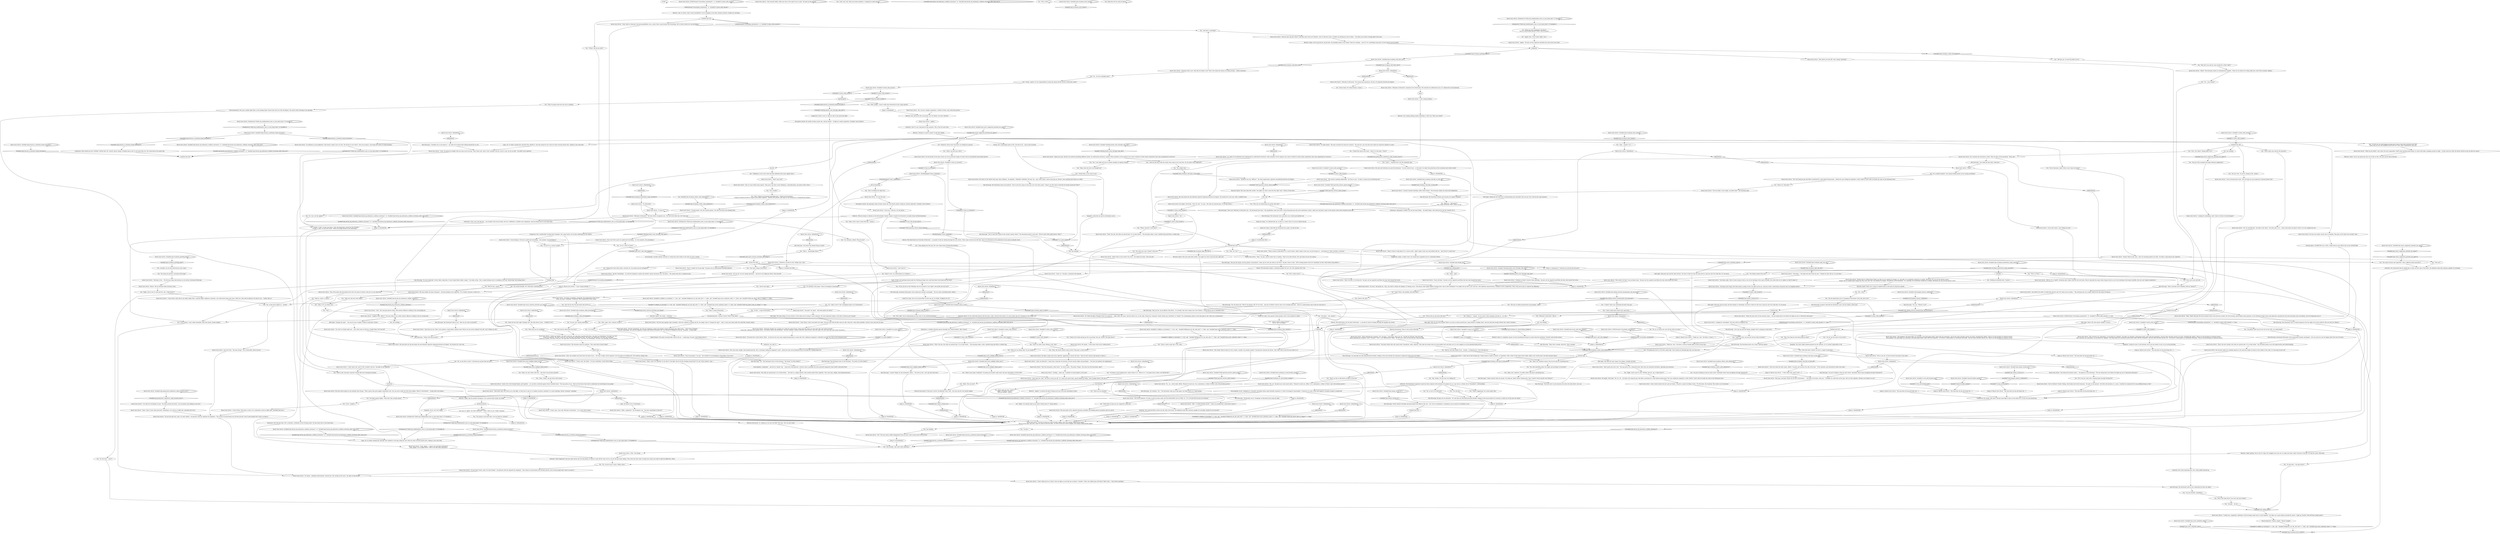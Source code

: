 # JAM / RACIST
# You chat up a truck driver of the racist persuasion.
# ==================================================
digraph G {
	  0 [label="START"];
	  1 [label="input"];
	  2 [label="Racist lorry driver: Variable[\"TASK.question_drivers_about_drugs\"]"];
	  3 [label="Variable[\"TASK.question_drivers_about_drugs\"]", shape=diamond];
	  4 [label="!(Variable[\"TASK.question_drivers_about_drugs\"])", shape=diamond];
	  5 [label="Perception (Smell): He smells of heavy motor oils. And his breath -- of high-tar content cigarettes. Probably *Astra Whites*."];
	  6 [label="Racist lorry driver: Variable[\"jam.racist_suggestion_pretend_you_agree\"]"];
	  7 [label="Variable[\"jam.racist_suggestion_pretend_you_agree\"]", shape=diamond];
	  8 [label="!(Variable[\"jam.racist_suggestion_pretend_you_agree\"])", shape=diamond];
	  9 [label="Racist lorry driver: The man pulls on his cigarette furiously, probably still thinking about mesquitos and ass cancer."];
	  10 [label="Racist lorry driver: \"Apples.\""];
	  11 [label="Jump to: [MAINHUB]"];
	  12 [label="Racist lorry driver: \"As arbitrary as any judgement. That doesn't make it less of a fact. We all have to use *facts*. Once you accept it, you'll gain the clarity of understanding.\""];
	  13 [label="You: \"Let me see the soles of your boots.\""];
	  14 [label="You: \"I'm gonna *fuck* you for the rest of my LIFE, you understand?\""];
	  15 [label="Racist lorry driver: \"What is there to talk about? It's a racist world. I didn't make it that way. And neither did you -- and *you're* a racist too!\""];
	  16 [label="You: \"Who is the lady driver? You won't get into trouble.\""];
	  17 [label="Racist lorry driver: \"Like fuck you are. Why's your partner a multi-ethnic rainbow man? Why'd you not arrest Siileng? Fuck off, I ain't telling you shit.\""];
	  18 [label="Racist lorry driver: The man drops the near-finished cigarette lingering between his fingers. He reaches for a new one, with a confident look."];
	  19 [label="You: \"What are you doing, Kim? Let me handle it.\""];
	  20 [label="Untitled hub (06)"];
	  21 [label="Racist lorry driver: \"He did *something* -- he stole his employer's goods and another, honest lorryman's job. You know...\" His smirk turns into a suspicious grin."];
	  22 [label="Jump to: [MAINHUB]"];
	  23 [label="You: \"Fuck, I oughtta...\""];
	  24 [label="Racist lorry driver: IsKimHere()"];
	  25 [label="IsKimHere()", shape=diamond];
	  26 [label="!(IsKimHere())", shape=diamond];
	  27 [label="You: \"What was that *argument* all about?\"\n\"You're a Revacholian patriot? What's that all about?\""];
	  28 [label="Racist lorry driver: Variable[\"plaza.fascha_q_initiation_found_lorryman\"]"];
	  29 [label="Variable[\"plaza.fascha_q_initiation_found_lorryman\"]", shape=diamond];
	  30 [label="!(Variable[\"plaza.fascha_q_initiation_found_lorryman\"])", shape=diamond];
	  31 [label="Racist lorry driver: Variable[\"tc.turn_off_tutorial_node\"]"];
	  32 [label="Variable[\"tc.turn_off_tutorial_node\"]", shape=diamond];
	  33 [label="!(Variable[\"tc.turn_off_tutorial_node\"])", shape=diamond];
	  34 [label="You: \"Limbo? What's going on here?\"\n\"So we *are* in a limbo!\""];
	  35 [label="Racist lorry driver: Variable[\"jam.truckman_blackcheck_comp_reacthub\"]"];
	  36 [label="Variable[\"jam.truckman_blackcheck_comp_reacthub\"]", shape=diamond];
	  37 [label="!(Variable[\"jam.truckman_blackcheck_comp_reacthub\"])", shape=diamond];
	  38 [label="Racist lorry driver: \"Welcome to Re...\" The fat man stops mid-sentence as he notices Lieutenant Kitsuragi."];
	  39 [label="Racist lorry driver: \"Ye... no... never mind, officer. Pleased to meet you. I'm a camionneur, a father of three, and a Revacholian patriot.\""];
	  40 [label="electrochemitup"];
	  41 [label="Shivers: The wind howls over the Bay of Revachol -- a cascade of cold air, flowing through the tangled city streets."];
	  42 [label="Racist lorry driver: \"Custom-made. Cost me a pretty penny!\" He rubs the back of his balding head."];
	  43 [label="Racist lorry driver: Variable[\"jam.truckman_whitec_auth_ladydriver\"]"];
	  44 [label="Variable[\"jam.truckman_whitec_auth_ladydriver\"]", shape=diamond];
	  45 [label="!(Variable[\"jam.truckman_whitec_auth_ladydriver\"])", shape=diamond];
	  46 [label="Racist lorry driver: IsKimHere()"];
	  47 [label="IsKimHere()", shape=diamond];
	  48 [label="!(IsKimHere())", shape=diamond];
	  49 [label="Untitled hub"];
	  50 [label="Racist lorry driver: \"God damn right. They've been trying to fuck us out of our heritage in the name of profits. But when they try to replace us they'll regret it.\""];
	  51 [label="Logic: He doesn't live in Martinaise."];
	  52 [label="Kim Kitsuragi: Lieutenant Kitsuragi's stern expression remains unchanged -- but you sense he can't be happy about this turn of events."];
	  53 [label="Racist lorry driver: \"Fucking... homo cop.\" A globule of sweat gathers at his brow."];
	  54 [label="Racist lorry driver: IsKimHere()"];
	  55 [label="IsKimHere()", shape=diamond];
	  56 [label="!(IsKimHere())", shape=diamond];
	  57 [label="Inland Empire: The name resounds like a bell in the air -- a dark gong. You get a bad feeling about it."];
	  58 [label="Authority: He's been expecting this. He's really puffed himself up."];
	  59 [label="You: \"Yekokataa is not in the south and they definitely don't grow apples there.\""];
	  60 [label="You: \"Apples then. From Graad. Right. Sure.\""];
	  61 [label="Racist lorry driver: \"It's about... biological determinism. Natural law. The sorting of the races.\" He spits on the ground."];
	  62 [label="Racist lorry driver: \"People who've studied these things say that we are superior by design. So, naturally, we Occidentals should be in charge. Obviously you can see the merits in that.\"\n\"People who've studied these things say that *you* and *me* are superior by design.\" He glances at the lieutenant. \"So, naturally, we Occidentals should be in charge. Obviously you can see the merits in that.\""];
	  63 [label="You: \"Uh, welcome, indeed. Who are you?\""];
	  64 [label="You: \"You mean my partner, Lieutenant Kitsuragi?\""];
	  65 [label="Jump to: [Racist lorry driver: \"The man bites his lip and drops the...\"]"];
	  66 [label="Racist lorry driver: On the bottom of the man's boots you see an intricate tangle of treads with no immediately discernible pattern."];
	  67 [label="Racist lorry driver: \"It's Revachol!\""];
	  68 [label="Racist lorry driver: \"The stench is getting unbearable.\" He turns to you. \"Is there a reason you're bothering me?\""];
	  69 [label="Racist lorry driver: \"Hello, compatriot!\" He recognizes you. \"You have something to discuss?\""];
	  70 [label="Jump to: [MAINHUB]"];
	  71 [label="Kim Kitsuragi: Lieutenant Kitsuragi's stern expression remains unchanged -- but you sense something there. Below..."];
	  72 [label="Racist lorry driver: \"What, aren't we *allowed* to say that it's the kipts who do all the stealing around here? It's not *rotor science*, man...\""];
	  73 [label="Kim Kitsuragi: The lieutenant turns and gives you a barely perceptible nod."];
	  74 [label="Kim Kitsuragi: \"Every school of thought and government has failed in this city -- but I love it nonetheless. It belongs to me as much as it belongs to you.\""];
	  75 [label="Kim Kitsuragi: \"Let's just go and ask Tommy, alright? We're wasting our time here.\""];
	  76 [label="Racist lorry driver: Variable[\"jam.racist_authority_soles\"]"];
	  77 [label="Variable[\"jam.racist_authority_soles\"]", shape=diamond];
	  78 [label="!(Variable[\"jam.racist_authority_soles\"])", shape=diamond];
	  79 [label="You: \"You smell of booze and cigarettes, what's different about narcotics?\""];
	  80 [label="Jump to: [Racist lorry driver: \"\"I don't know shit, and if I did I...\"]"];
	  81 [label="Racist lorry driver: IsKimHere()"];
	  82 [label="IsKimHere()", shape=diamond];
	  83 [label="!(IsKimHere())", shape=diamond];
	  84 [label="You: \"What kind of cargo are you supposed to pick up?\""];
	  85 [label="You: \"Wait, how long has this been going on then?\""];
	  86 [label="You: \"I've been to your fucking lorry. I know where it is!\" (Point to it.) \"I'm gonna burn it down, you HEAR ME?!\""];
	  87 [label="Kim Kitsuragi: \"A small 'Tempo' by the monument, green...\" He turns to you. \"Let's get into that lorry.\""];
	  88 [label="Half Light: The main thing is to not overdo it. Even when you're trying to scare someone, the most important thing is: how does it look on your resume?"];
	  89 [label="You: \"Uh... your racism?\""];
	  90 [label="You: \"Damn it... I meant.. do you want to find someplace private to... no, shit--\""];
	  91 [label="You: \"So who does -- *you?*\""];
	  92 [label="Racist lorry driver: His eyes dart between you and the lieutenant. \"I'm not scared of you -- or the mob. I'm under the protection of the Lorrymen and Carters Guild.\""];
	  93 [label="Racist lorry driver: \"I'm not the only one. Look, I've read *books*,\" he gestures with his cigarette for emphasis. \"The science of racial theory has all been proved, even if some people don't want to accept it.\""];
	  94 [label="Perception (Smell): His physique reeks of heavy motor oils. His breath smells of high-tar content cigarettes. Probably *Astra Whites*."];
	  95 [label="You: \"You hiding smokes from me?\""];
	  96 [label="You: \"Well, I think we all learned something here.\" (Smile at the lorryman.)\n\"I think we should all learn to respect each others opinions.\" (Betray your partner and smile at the lorryman in a conspiratorial manner.)"];
	  97 [label="Racist lorry driver: Variable[\"tc.down_with_racism\"]"];
	  98 [label="Variable[\"tc.down_with_racism\"]", shape=diamond];
	  99 [label="!(Variable[\"tc.down_with_racism\"])", shape=diamond];
	  100 [label="Logic: No, it's Ruby running this ring like Titus alluded to. But play along for now. Find out what everyone knows first. Siileng is your next lead."];
	  101 [label="You: \"I'm trying to turn back time. Can you help me, bröther?\""];
	  102 [label="Racist lorry driver: \"Yeah, apples... I take it you had other questions?\"\n\"Yeah, apples. I'm an apple-carter. I take it you had other questions?\""];
	  103 [label="Racist lorry driver: Variable[\"jam.truckman_bc_electrochem_smokes\"]"];
	  104 [label="Variable[\"jam.truckman_bc_electrochem_smokes\"]", shape=diamond];
	  105 [label="!(Variable[\"jam.truckman_bc_electrochem_smokes\"])", shape=diamond];
	  106 [label="Racist lorry driver: \"Welcome to Revachol!\" The lorry driver recognizes you. \"Got rid of the other one, eh? Good call.\""];
	  107 [label="You: \"But...why?\""];
	  108 [label="lorryhub"];
	  109 [label="Racist lorry driver: \"You two make a cute couple, you know that?\" The lorryman spits."];
	  110 [label="Racist lorry driver: \"Just follow the smell. It smells like apricots and *oil* when you're nearby...\" The lorryman lets out a raspy croak at his own sense of humour."];
	  111 [label="Racist lorry driver: \"Yeah,\" he says, unsure where this is leading. \"They're his little bitches. He's got them all over the unions.\""];
	  112 [label="Racist lorry driver: \"You're not peones,\" he says. \"You wouldn't be investigating a drug-thing, if you were.\""];
	  113 [label="You: \"Yeah... maybe it *is*...\""];
	  114 [label="Reaction Speed: There was a bunch of spilled boxes in the back of a big lorry nearby..."];
	  115 [label="Racist lorry driver: Variable[\"jam.racist_said_stop_ripping\"]"];
	  116 [label="Variable[\"jam.racist_said_stop_ripping\"]", shape=diamond];
	  117 [label="!(Variable[\"jam.racist_said_stop_ripping\"])", shape=diamond];
	  118 [label="Racist lorry driver: \"Hell no. It's a *guild*. Invitation only. Unions work for the rich fucks. They're basically the same. Been trying to fuck us out of our heritage in the name of profits. But you can't replace experience.\""];
	  119 [label="You: \"Hello. Who are you?\""];
	  120 [label="Racist lorry driver: IsKimHere()"];
	  121 [label="IsKimHere()", shape=diamond];
	  122 [label="!(IsKimHere())", shape=diamond];
	  123 [label="You: \"Actually -- we do.\""];
	  124 [label="Racist lorry driver: \"I'm *not* in trouble right now -- and I don't have to tell you a single thing. Now fuck off.\""];
	  125 [label="Reaction Speed: Not sheep -- ostriches."];
	  126 [label="Encyclopedia: Actually, neither ostriches or sheep bury their heads in the sand. It's just a saying."];
	  127 [label="Racist lorry driver: IsTHCPresent(\"revacholian_nationhood\")"];
	  128 [label="IsTHCPresent(\"revacholian_nationhood\")", shape=diamond];
	  129 [label="!(IsTHCPresent(\"revacholian_nationhood\"))", shape=diamond];
	  130 [label="Racist lorry driver: \"Evidence of what? I haven't done anything.\" He puts out his cigarette and flicks the tiny stub toward the street."];
	  131 [label="You: \"Right. You're sure it's this *Siileng* and not, say, a *lady driver*?\""];
	  132 [label="Racist lorry driver: IsTaskActive(\"TASK.ask_traditionalists_how_to_turn_back_time\")--[[ Variable[ ]]"];
	  133 [label="IsTaskActive(\"TASK.ask_traditionalists_how_to_turn_back_time\")--[[ Variable[ ]]", shape=diamond];
	  134 [label="!(IsTaskActive(\"TASK.ask_traditionalists_how_to_turn_back_time\")--[[ Variable[ ]])", shape=diamond];
	  135 [label="Composure: He is comfortable reciting these thoughts. He's spent quite a lot of time meditating on the subject."];
	  136 [label="You: \"Hold on, what's a carter?\""];
	  137 [label="lastrow"];
	  138 [label="You: \"I know you've been giving me the run-around. Fess up, where's the lady driver?\""];
	  139 [label="You: \"Hm, thanks. Not the ones I'm looking for.\""];
	  140 [label="Racist lorry driver: \"When the next wave of the Invasion comes -- the last thing they'll see before the lights go out is *illustrious Revachol*.\""];
	  141 [label="You: \"Whatever, these aren't the boots I'm looking for anyway.\""];
	  142 [label="You: \"I found this mug in the trash.\" (Show it to the man.) \"Yours?\""];
	  143 [label="Racist lorry driver: IsKimHere()"];
	  144 [label="IsKimHere()", shape=diamond];
	  145 [label="!(IsKimHere())", shape=diamond];
	  146 [label="Kim Kitsuragi: \"You really got him there, detective.\""];
	  147 [label="You: \"Who's La Puta--\""];
	  148 [label="You: \"Wait, are *we*--\""];
	  149 [label="You: \"Yes you *are*. Or you're coming to the  station.\""];
	  150 [label="You: \"Then why are you smirking?\""];
	  151 [label="Racist lorry driver: \"Fuck you, I told you. I'm not gonna...\""];
	  152 [label="Racist lorry driver: Variable[\"tc.oddfoot_at_lynching\"] == true  and   Variable[\"XP.figured_out_the_odd_sole\"] == false  and  Variable[\"jam.racist_authority_soles\"] == false  and  Variable[\"TASK.ask_about_ruby_in_village\"] == false"];
	  153 [label="Variable[\"tc.oddfoot_at_lynching\"] == true  and   Variable[\"XP.figured_out_the_odd_sole\"] == false  and  Variable[\"jam.racist_authority_soles\"] == false  and  Variable[\"TASK.ask_about_ruby_in_village\"] == false", shape=diamond];
	  154 [label="!(Variable[\"tc.oddfoot_at_lynching\"] == true  and   Variable[\"XP.figured_out_the_odd_sole\"] == false  and  Variable[\"jam.racist_authority_soles\"] == false  and  Variable[\"TASK.ask_about_ruby_in_village\"] == false)", shape=diamond];
	  155 [label="Racist lorry driver: Variable[\"jam.tommy_reveal_wc\"]"];
	  156 [label="Variable[\"jam.tommy_reveal_wc\"]", shape=diamond];
	  157 [label="!(Variable[\"jam.tommy_reveal_wc\"])", shape=diamond];
	  158 [label="Racist lorry driver: Variable[\"jam.tommy_reveal_wc\"]"];
	  159 [label="Variable[\"jam.tommy_reveal_wc\"]", shape=diamond];
	  160 [label="!(Variable[\"jam.tommy_reveal_wc\"])", shape=diamond];
	  161 [label="Racist lorry driver: \"That's the one. His tribe are natural liars. It's in their blood...\" The lorryman takes a slow, satisfied drag and blows a smoke ring."];
	  162 [label="Racist lorry driver: \"Past the monument, down there,\" he waves south. \"The green 'Tempo'. Now leave me the fuck alone, okay?\""];
	  163 [label="Racist lorry driver: \"I'm here to pick up a load of fuckin' apples, man. Just regular, Kojko-picked apples.\"\n\"We're on the same side here, yeah? No need to bust my balls. I'm here to pick up a load of apples. Just regular, Kojko-picked apples.\"
"];
	  164 [label="MAINHUB"];
	  165 [label="Untitled hub"];
	  166 [label="Racist lorry driver: Variable[\"jam.racist_halflight_failed_twice\"]"];
	  167 [label="Variable[\"jam.racist_halflight_failed_twice\"]", shape=diamond];
	  168 [label="!(Variable[\"jam.racist_halflight_failed_twice\"])", shape=diamond];
	  169 [label="Kim Kitsuragi: The lieutenant looks at you sceptically but does not object."];
	  170 [label="Jump to: [Untitled hub (06)]"];
	  171 [label="You: \"I get it -- someone has to be the unpopular guy.\""];
	  172 [label="Racist lorry driver: Variable[\"jam.truckman_greeting_done\"]"];
	  173 [label="Variable[\"jam.truckman_greeting_done\"]", shape=diamond];
	  174 [label="!(Variable[\"jam.truckman_greeting_done\"])", shape=diamond];
	  175 [label="You: \"That's... disarmingly direct.\""];
	  176 [label="Racist lorry driver: \"You know: Graadniks. Graadvolk. The degenerates from Graad.\"\n\"Yeah, you know: Graadniks. Graadvolk. Those degenerates from Graad.\""];
	  177 [label="Racist lorry driver: The lorry driver glares at you intently, then shrugs. \"Then I guess they grow apples somewhere else. You can never really tell with those Kojkos. They're *everywhere* -- except their own homes.\""];
	  178 [label="You: \"I did see one lorry with the trailer doors open on my way here. Do you know what happened?\""];
	  179 [label="You: \"Yeah? What's the problem with that then?\""];
	  180 [label="Racist lorry driver: IsTaskActive(\"TASK.ask_traditionalists_how_to_turn_back_time\")--[[ Variable[ ]]"];
	  181 [label="IsTaskActive(\"TASK.ask_traditionalists_how_to_turn_back_time\")--[[ Variable[ ]]", shape=diamond];
	  182 [label="!(IsTaskActive(\"TASK.ask_traditionalists_how_to_turn_back_time\")--[[ Variable[ ]])", shape=diamond];
	  183 [label="Racist lorry driver: Variable[\"jam.fascha_dq_endurance_confirms_lorryman\"]  or  Variable[\"jam.fascha_dq_endurance_confirms_lorryman_after_fuck_you\"]"];
	  184 [label="Variable[\"jam.fascha_dq_endurance_confirms_lorryman\"]  or  Variable[\"jam.fascha_dq_endurance_confirms_lorryman_after_fuck_you\"]", shape=diamond];
	  185 [label="!(Variable[\"jam.fascha_dq_endurance_confirms_lorryman\"]  or  Variable[\"jam.fascha_dq_endurance_confirms_lorryman_after_fuck_you\"])", shape=diamond];
	  186 [label="norhetoricforyou"];
	  187 [label="Racist lorry driver: Variable[\"jam.truckman_logic_the_lies\"]"];
	  188 [label="Variable[\"jam.truckman_logic_the_lies\"]", shape=diamond];
	  189 [label="!(Variable[\"jam.truckman_logic_the_lies\"])", shape=diamond];
	  190 [label="You: \"So you *are* saying something.\""];
	  191 [label="Jump to: [MAINHUB]"];
	  192 [label="Racist lorry driver: \"God damn...\" He wipes the tears from his eyes. \"Thanks for that. But no, it's not mine.\""];
	  193 [label="logicfixinghub"];
	  194 [label="Racist lorry driver: He eyes you warily, unsure how to respond. This goes on for about two seconds, then..."];
	  195 [label="You: \"You said something about the rights and privileges of lorrymen?\""];
	  196 [label="Jump to: [Racist lorry driver: \"The man bites his lip and drops the...\"]"];
	  197 [label="Racist lorry driver: Variable[\"jam.siileng_met\"]"];
	  198 [label="Variable[\"jam.siileng_met\"]", shape=diamond];
	  199 [label="!(Variable[\"jam.siileng_met\"])", shape=diamond];
	  200 [label="Racist lorry driver: IsKimHere()"];
	  201 [label="IsKimHere()", shape=diamond];
	  202 [label="!(IsKimHere())", shape=diamond];
	  203 [label="You: \"No, no, of course not. Just tell me what you know.\""];
	  204 [label="Kim Kitsuragi: The lieutenant gives you a brief, sideways glance."];
	  205 [label="Racist lorry driver: \"The strike? They've been at it for a while. A month, two months maybe?\" He gestures towards the lorries. \"But *this* here is just the last week or so.\""];
	  206 [label="You: \"You just look at people and make arbitrary judgements.\""];
	  207 [label="Rhetoric: Perhaps it's good to agree? To get him talking."];
	  208 [label="You: \"Where *exactly* is her lorry?\""];
	  209 [label="Racist lorry driver: \"He did *something*. He stole his employer's goods and another, honest lorryman's job. Talk to him -- I don't know anything.\"\n\"He did *something*. He stole his employer's goods and another lorryman's job. You should be thankful for the tip.\" He grins -- a wide smile. "];
	  210 [label="Half Light: *Change the topic* -- the way he says it makes it almost sound like a threat."];
	  211 [label="You: \"Shit.\""];
	  212 [label="Racist lorry driver: \"Hey, if the name and description fit by the very grace of nature, who am I to say otherwise?\""];
	  213 [label="Racist lorry driver: \"Suit yourself, officer. Hide your face in the sand if you so wish.\" He spits on the ground."];
	  214 [label="Jump to: [MAINHUB]"];
	  215 [label="Racist lorry driver: \"Oh?\" The man seems mildly disappointed that you don't want to hear more of his lecture."];
	  216 [label="Racist lorry driver: \"It's true.\" He pushes on. \"Also, you need to realize the dangers of *mixing races*. Who knows what might happen if people don't stay in their birthplace? You might end up with a new sub-race, with unknown characteristics, leading to extra competition. That's why you've got to *control* the offspring.\""];
	  217 [label="You: \"Cool, cool, cool. (Rub your hands together.) I changed my mind anyway.\""];
	  218 [label="Racist lorry driver: \"I bet.\" His cool gaze pierces deep, with noxious effluence wafting in the surrounding air."];
	  219 [label="Physical Instrument: It's calling you out onto the field! This man, *he's on your team*."];
	  220 [label="Racist lorry driver: \"Hey man, you know. There are all sorts of Invasions... \" He looks at his boots, then you. \"I thought we could rely on the cops. We're in this together, whether you realize it or not.\""];
	  221 [label="Racist lorry driver: \"I don't know shit, and if I did I wouldn't tell you.\" He puffs on his cigarette."];
	  222 [label="Racist lorry driver: \"Yeah, I drive a lorry. Back and forth. Sometimes I sit stuck in a traffic jam, guarding that lorry.\""];
	  223 [label="Jump to: [MAINHUB]"];
	  224 [label="Suggestion: There's your in. Take his side in this particular fight."];
	  225 [label="Racist lorry driver: Variable[\"jam.siileng_noticed_humanitarian_aid_macarons\"]"];
	  226 [label="Variable[\"jam.siileng_noticed_humanitarian_aid_macarons\"]", shape=diamond];
	  227 [label="!(Variable[\"jam.siileng_noticed_humanitarian_aid_macarons\"])", shape=diamond];
	  228 [label="Racist lorry driver: \"Seriously, though, he's usually just a little bit south of here. Down near the canal, you can't miss him. Just watch yourself...\"\n\"Looks like I offended your partner there.\" He doesn't look at the lieutenant. \"Too bad. Siileng's usually a little bit south of here, near the canal. You can't miss him. Just watch yourselves...\""];
	  229 [label="Authority: Now it's not a big deal for him anymore. This is how he saves face."];
	  230 [label="Rhetoric: \"Apples\" is exactly the kind of thing you'd say if you had something to hide..."];
	  231 [label="You: \"Okay, sure, whatever. I'd really rather talk about something else.\""];
	  232 [label="Racist lorry driver: \"Yeah, they're a big deal. My great-grandfather was a carter. Had a royal license and everything. We've tried to hold on to our privileges.\""];
	  233 [label="You: \"Why don't you and me step outside for a little *talk*?\""];
	  234 [label="Racist lorry driver: \"Oh yeah?\" he snarls. \"And what goods are those?\""];
	  235 [label="Racist lorry driver: \"You're all bark and no bite. The real dogs are up in Jamrock. Everyone knows that.\""];
	  236 [label="Racist lorry driver: \"No I'm not. I'm not coming anywhere -- and you're not taking me there. Now fuck off.\""];
	  237 [label="Racist lorry driver: \"Sorry, all done.\" He puts out his cigarette and flicks the tiny stub toward the street."];
	  238 [label="Racist lorry driver: \"This concerns you, policeman, so you better be *vigilant*. The kipts are showing a good game lately, same with the mesquitos. And the other intruder species out there, breeding like rabbits. They're on the precipice of cultural victory.\"\n\"This concerns you, policeman, so you better be *vigilant*. The damn kipts are showing up good lately, same with the mesquitos. And the other intruder species too.\" He throws a sharp glance at Lieutenant Kitsuragi. \"They're on the precipice of cultural victory.\""];
	  239 [label="Racist lorry driver: \"I salute you, compatriot. Defenders of the Evening Lands have to stick together.\" He takes out a pack rolled up inside his sleeve. \"Light up, brother. Ward off those jungle spirits.\""];
	  240 [label="Racist lorry driver: Variable[\"whirling.hardie_went_through_ruby_info\"]"];
	  241 [label="Variable[\"whirling.hardie_went_through_ruby_info\"]", shape=diamond];
	  242 [label="!(Variable[\"whirling.hardie_went_through_ruby_info\"])", shape=diamond];
	  243 [label="Racist lorry driver: Variable[\"plaza.fascha_q_initiation_found_lorryman\"]"];
	  244 [label="Variable[\"plaza.fascha_q_initiation_found_lorryman\"]", shape=diamond];
	  245 [label="!(Variable[\"plaza.fascha_q_initiation_found_lorryman\"])", shape=diamond];
	  246 [label="Racist lorry driver: Variable[\"jam.fascha_dq_endurance_confirms_lorryman\"]  or  Variable[\"jam.fascha_dq_endurance_confirms_lorryman_after_fuck_you\"]"];
	  247 [label="Variable[\"jam.fascha_dq_endurance_confirms_lorryman\"]  or  Variable[\"jam.fascha_dq_endurance_confirms_lorryman_after_fuck_you\"]", shape=diamond];
	  248 [label="!(Variable[\"jam.fascha_dq_endurance_confirms_lorryman\"]  or  Variable[\"jam.fascha_dq_endurance_confirms_lorryman_after_fuck_you\"])", shape=diamond];
	  249 [label="Endurance: Sure, sure, but that guy -- you wouldn't tell it by his looks, but he is *definitely* a bröther and a kingsman. Ask if he knows how to turn back time!"];
	  250 [label="You: \"That's no way to talk about an officer of the law.\""];
	  251 [label="Racist lorry driver: \"For when the Invasion comes...\" He glances at the lieutenant. \"The last thing they'll see before the lights go out is *illustrious Revachol*.\""];
	  252 [label="You: \"So you're telling me that you don't know *anything* about drug smuggling through Terminal B?\""];
	  253 [label="Half Light: Men like this only respect two things: strength and fear."];
	  254 [label="You: \"Hold on, but they make Al Gul -- alcohol -- in IIlmaraa too. I was told they do.\""];
	  255 [label="Racist lorry driver: \"They know they can't beat us in a fair fight, so they have to get us to weaken ourselves somehow. It's racial sabotage. Racial *economic* sabotage.\""];
	  256 [label="You: Say nothing."];
	  257 [label="You: \"Just tell me which one's her lorry!\""];
	  258 [label="Racist lorry driver: \"What?\""];
	  259 [label="Racist lorry driver: \"How about you fuck off? I ain't saying *anything*.\""];
	  260 [label="You: \"Oh, so you drive a lorry?\" (Pretend you missed that last part.)"];
	  261 [label="You: \"Listen, I agree. It's our responsibility to keep this poison off the streets of Revachol, right?\""];
	  262 [label="Racist lorry driver: \"Not at all! We're part of a guild and everything... it's very ancient, very prestigious.\""];
	  263 [label="You: \"Who's that?\""];
	  264 [label="Racist lorry driver: \"He's the Samaran guy who likes to pretend he's some kinda businessman... Really he's just selling his employer's stuff. Stuff he *stole* after he broke the seals on his Humanox lorry.\""];
	  265 [label="Racist lorry driver: IsKimHere()"];
	  266 [label="IsKimHere()", shape=diamond];
	  267 [label="!(IsKimHere())", shape=diamond];
	  268 [label="Kim Kitsuragi: \"Okay, that's enough, detective. That's enough.\""];
	  269 [label="Racist lorry driver: You can just make out a familiar pattern in the intricate tangle of treads on the rubber of his soles. It is the map of your city!"];
	  270 [label="Authority: You *get* it."];
	  271 [label="Esprit de Corps: Looks like the lieutenant has a plan. Let him do this."];
	  272 [label="Composure: Be careful. This man's still got some fight in him, by the looks of it. It won't be easy break him."];
	  273 [label="Racist lorry driver: The man bites his lip and drops the near-finished cigarette lingering between his fingers. He reaches for a new one."];
	  274 [label="Racist lorry driver: \"I don't know, I don't even know her name. She just rolls with the fleet and acts like a big shot. Some dyke probably. I haven't even seen her for days.\""];
	  275 [label="Racist lorry driver: IsTHCPresent(\"revacholian_nationhood\")  or  Variable[\"tc.down_with_racism\"]"];
	  276 [label="IsTHCPresent(\"revacholian_nationhood\")  or  Variable[\"tc.down_with_racism\"]", shape=diamond];
	  277 [label="!(IsTHCPresent(\"revacholian_nationhood\")  or  Variable[\"tc.down_with_racism\"])", shape=diamond];
	  278 [label="You: \"Look, I'm sorry, can you just tell me what you know?\""];
	  279 [label="Racist lorry driver: Variable[\"jam.truckman_cabin_investigated\"]"];
	  280 [label="Variable[\"jam.truckman_cabin_investigated\"]", shape=diamond];
	  281 [label="!(Variable[\"jam.truckman_cabin_investigated\"])", shape=diamond];
	  282 [label="You: \"What's a camionneur?\" (Pretend you missed that last part.)"];
	  283 [label="You: \"To be honest, I can't really remember what that means. Please explain.\""];
	  284 [label="You: \"Right. I've already made up my mind. Wanna hear it?\" (Jump ahead.)"];
	  285 [label="Endurance: Remember, bröther, you say the hard things -- the gööd things. Most folk haven't got the stomach for it."];
	  286 [label="Endurance: Why would you tell a *bröther* off like that? He *clearly* knows things! Probably knows how to turn back time too. Try to get back on his good side."];
	  287 [label="Racist lorry driver: Variable[\"jam.fascha_dq_endurance_confirms_lorryman\"]  or  Variable[\"jam.fascha_dq_endurance_confirms_lorryman_after_fuck_you\"]"];
	  288 [label="Variable[\"jam.fascha_dq_endurance_confirms_lorryman\"]  or  Variable[\"jam.fascha_dq_endurance_confirms_lorryman_after_fuck_you\"]", shape=diamond];
	  289 [label="!(Variable[\"jam.fascha_dq_endurance_confirms_lorryman\"]  or  Variable[\"jam.fascha_dq_endurance_confirms_lorryman_after_fuck_you\"])", shape=diamond];
	  290 [label="You: \"What's a... *Revachol*?\"\n\"Hey, I know Revachol! That's where we are.\""];
	  291 [label="Empathy: You sense slight embarrassment for the outburst. Or is it pride? Impossible to tell."];
	  292 [label="Racist lorry driver: \"Been admiring the stompers, eh?\" He grins. \"Sure thing, check 'em out.\" He lifts his left foot, then the right.\n\"Been admiring the stompers, runt?\" He grins. \"Sure, I can *demonstrate* them.\" He lifts up to show you his left foot, then the right.
"];
	  293 [label="You: \"Show me her lorry right *fucking* now. The lady driver's lorry -- WHERE IS IT?!\""];
	  294 [label="Kim Kitsuragi: The lieutenant tries to remain impassive but the slight arch of his eyebrow tells you that he's liking it."];
	  295 [label="Racist lorry driver: He takes a long suck on his cigarette, appearing to savour the taste. \"Since he left I haven't had anyone to talk to...\""];
	  296 [label="Racist lorry driver: \"Of course he's a lorry driver! What -- he tell you he's just some simple businessman or some shit? He's selling his employer's stuff after he broke the seals on his Humanox lorry.\""];
	  297 [label="Racist lorry driver: \"His tribe are natural liars. It's in their blood...\" He nods in a sagely manner, then another puff of that cigarette: \"He's your man, alright. One-hundred percent.\""];
	  298 [label="Racist lorry driver: Variable[\"tc.la_puta_madre\"]"];
	  299 [label="Variable[\"tc.la_puta_madre\"]", shape=diamond];
	  300 [label="!(Variable[\"tc.la_puta_madre\"])", shape=diamond];
	  301 [label="Racist lorry driver: \"Nah. You wouldn't just leave him out there if you...\" He tries to light a fresh cigarette, but his hands are shaking now. The sentence simply ends."];
	  302 [label="You: \"I don't really know where that came from...\""];
	  303 [label="Racist lorry driver: Variable[\"tc.down_with_racism\"]"];
	  304 [label="Variable[\"tc.down_with_racism\"]", shape=diamond];
	  305 [label="!(Variable[\"tc.down_with_racism\"])", shape=diamond];
	  306 [label="Jump to: [MAINHUB]"];
	  307 [label="Empathy: Looks like you got his adrenaline up too."];
	  308 [label="Kim Kitsuragi: \"It's not a hard job. It won't take a long time. It won't make Padre Madre *angry*.\" He looks at him. \"But a stupid fucking racist is standing in the way, *protecting* this fucking thief...\""];
	  309 [label="Racist lorry driver: \"I don't think you're as *down* with our fight as you'd like me to believe, *brother*. Why's the saffron-man still there? Talk to him -- I don't know anything.\""];
	  310 [label="Racist lorry driver: \"Not the most popular topic nowadays, with the Coalition in charge and all. You might want to *change the topic* -- that is, bury your head under the sand like common sheep.\""];
	  311 [label="Racist lorry driver: Variable[\"jam.racist_reaction_ostriches_not_sheep\"]"];
	  312 [label="Variable[\"jam.racist_reaction_ostriches_not_sheep\"]", shape=diamond];
	  313 [label="!(Variable[\"jam.racist_reaction_ostriches_not_sheep\"])", shape=diamond];
	  314 [label="Racist lorry driver: \"Just the truth.\" The man shrugs. \"I'm a truth-teller, above all else.\""];
	  315 [label="Racist lorry driver: \"Yup, it's one of their main exports. They grow 'em down south Yekokataa. A beautiful place, got great scenic vistas.\""];
	  316 [label="You: \"It's literally in the name: *Zone of Ecological Catastrophe*.\""];
	  317 [label="You: \"If you all were at the Whirling, how do you know it was *kipts* who broke into the lorry?\""];
	  318 [label="You: \"Bad for him, I guess.\""];
	  319 [label="You: \"Okay, what else have you thought up?\""];
	  320 [label="Racist lorry driver: \"Open your eyes. Haven't you noticed something different lately? An unfortunate downturn, maybe? When members of the superior race cease to believe in their innate superiority, they stop competing for resources.\""];
	  321 [label="You: \"Right. You're sure it's him and not, say, a *lady driver*?\""];
	  322 [label="Esprit de Corps: Your partner needs backup. Now's your moment to shine!"];
	  323 [label="Racist lorry driver: Silence. The air between them becomes tense."];
	  324 [label="Kim Kitsuragi: \"Do continue, *sir*.\" The lieutenant steps up to him again, his frame tense as a coiled spring."];
	  325 [label="Jump to: [jumphubs]"];
	  326 [label="Jump to: [Racist lorry driver: \"The man bites his lip and drops the...\"]"];
	  327 [label="Jump to: [MAINHUB]"];
	  328 [label="You: \"Is that... a map of Revachol?\""];
	  329 [label="Racist lorry driver: \"Not in, not out. I'll never betray the purity of my tribe.\""];
	  330 [label="Racist lorry driver: \"Whatever you say, *officers*.\" He waits impassively, cigarette smouldering between his fingers."];
	  331 [label="Racist lorry driver: Variable[\"tc.down_with_racism\"]"];
	  332 [label="Variable[\"tc.down_with_racism\"]", shape=diamond];
	  333 [label="!(Variable[\"tc.down_with_racism\"])", shape=diamond];
	  334 [label="You: \"Wait, the street vendor south of here? That guy's a lorry driver?\""];
	  335 [label="Racist lorry driver: \"Guess so.\" He grins, contented with himself."];
	  336 [label="You: Say nothing."];
	  337 [label="Jump to: [MAINHUB]"];
	  338 [label="You: \"That's a map of Revachol.\""];
	  339 [label="Authority: You could ask him to show you the soles of his boots. He definitely looks like someone capable of a lynching. Maybe he was present?"];
	  340 [label="Jump to: [MAINHUB]"];
	  341 [label="Kim Kitsuragi: \"I know exactly what you meant. You think my *kind* doesn't belong here. That I should *watch myself* and *behave*.\""];
	  342 [label="Racist lorry driver: \"Go right ahead.\" The man scratches his heavyset stomach. \"You may be a cop, but that won't help you avoid the calamity to come.\""];
	  343 [label="You: \"We're done for now.\" [Leave.]\n\"Right. I'm going.\" [Leave,]\n\"See you around.\" [Leave.]"];
	  344 [label="You: \"Yeah, I'm *not* down with this -- why don't you go fuck yourself?\""];
	  345 [label="Half Light: Why are you even trying? There is no way to work yourself into a rage without it looking *bad*. And you look bad enough without this *nasty* business."];
	  346 [label="Racist lorry driver: The lorryman raises an eyebrow. \"This some kind of homo thing?\""];
	  347 [label="Untitled hub (04)"];
	  348 [label="Racist lorry driver: IsKimHere()"];
	  349 [label="IsKimHere()", shape=diamond];
	  350 [label="!(IsKimHere())", shape=diamond];
	  351 [label="Racist lorry driver: For a moment the lorryman is silent. Then he spits on the pavement. \"Yeah, him.\""];
	  352 [label="Racist lorry driver: Variable[\"tc.down_with_racism\"]"];
	  353 [label="Variable[\"tc.down_with_racism\"]", shape=diamond];
	  354 [label="!(Variable[\"tc.down_with_racism\"])", shape=diamond];
	  355 [label="Electrochemistry: He's got a smoke right there, in his fucking hand! Snatch that shit out of his fat fingers! You need it after listening to his garbage."];
	  356 [label="Racist lorry driver: \"Can't have it.\""];
	  357 [label="You: \"Can I get a drag of that then?\""];
	  358 [label="You: \"On second thought, let's talk about something else.\""];
	  359 [label="Rhetoric: Race is a simplistic means of social classification based on easily observed attributes, hunches and pseudo-science."];
	  360 [label="Jump to: [MAINHUB]"];
	  361 [label="Racist lorry driver: \"C'mon, man, the holler... It's just a greeting. A lorry driver thing.\""];
	  362 [label="Racist lorry driver: \"I ain't saying nothing.\""];
	  363 [label="Racist lorry driver: Variable[\"jam.jammystery_ladydriver_cabin_located_racist\"]"];
	  364 [label="Variable[\"jam.jammystery_ladydriver_cabin_located_racist\"]", shape=diamond];
	  365 [label="!(Variable[\"jam.jammystery_ladydriver_cabin_located_racist\"])", shape=diamond];
	  366 [label="Racist lorry driver: He stares at the Yellow Man mug, then suddenly... he explodes: \"HAHAHA! HAHAHA! Oh man! Oh... man, that's great. Look at that guy go. Haven't seen anything that funny in a while.\""];
	  367 [label="Racist lorry driver: \"Look, ace detective, I come from a long line of lorrymen. We got ancient rights and privileges...\" He loses his patience for explaining it."];
	  368 [label="Logic: If they were getting drunk inside the Whirling-in-Rags how could they know who broke into the lorry?"];
	  369 [label="Jump to: [MAINHUB]"];
	  370 [label="Jump to: [MAINHUB]"];
	  371 [label="Racist lorry driver: Variable[\"yard.hanged_armour_confirmed\"]"];
	  372 [label="Variable[\"yard.hanged_armour_confirmed\"]", shape=diamond];
	  373 [label="!(Variable[\"yard.hanged_armour_confirmed\"])", shape=diamond];
	  374 [label="Half Light: Stop now. Just ask the other drivers. You have to find out who the lady driver is and you can't do it like this. It's too much."];
	  375 [label="Racist lorry driver: Variable[\"tc.oddfoot_at_lynching\"] == true  and   Variable[\"XP.figured_out_the_odd_sole\"] == false  and  Variable[\"jam.racist_authority_soles\"] == false"];
	  376 [label="Variable[\"tc.oddfoot_at_lynching\"] == true  and   Variable[\"XP.figured_out_the_odd_sole\"] == false  and  Variable[\"jam.racist_authority_soles\"] == false", shape=diamond];
	  377 [label="!(Variable[\"tc.oddfoot_at_lynching\"] == true  and   Variable[\"XP.figured_out_the_odd_sole\"] == false  and  Variable[\"jam.racist_authority_soles\"] == false)", shape=diamond];
	  378 [label="Racist lorry driver: Variable[\"character.habit_smokes\"]"];
	  379 [label="Variable[\"character.habit_smokes\"]", shape=diamond];
	  380 [label="!(Variable[\"character.habit_smokes\"])", shape=diamond];
	  381 [label="Racist lorry driver: \"Look, I'm gonna be straight with you since you're my kin. I don't know shit. And if I did I wouldn't tell you. You're a cop, I'm not an idiot.\" He puffs on his cigarette."];
	  382 [label="You: \"Guess we need to pay Siileng a visit, then.\""];
	  383 [label="Racist lorry driver: \"That's the one, brother. His tribe are natural liars. It's in their blood.\" The lorryman looks at you with appreciation and understanding."];
	  384 [label="Empathy: Oh no, not *too* happy."];
	  385 [label="You: \"Fair enough. I got some other questions.\""];
	  386 [label="racistblather"];
	  387 [label="sanskim"];
	  388 [label="You: \"Fuckin' A, Kim. I've got your back.\" (Give the lieutenant a punch on the shoulder.)\n\"Fuckin' A, Kim. I've got your back!\" (Point your finger pistols at the lieutenant.)
"];
	  389 [label="Racist lorry driver: \"Did you miss the part where I said they aren't here yet? Besides, even if I did have some I wouldn't go putting my nose in them...\" He looks at you with a strange glint in his eyes."];
	  390 [label="Racist lorry driver: \"Sure fucking is! We have a guild and everything... very ancient, very prestigious.\""];
	  391 [label="You: \"Yes, I can really tell you're a prime example of superior design.\""];
	  392 [label="You: \"Okay... and?\""];
	  393 [label="Racist lorry driver: Variable[\"whirling.hardie_went_through_ruby_info\"]"];
	  394 [label="Variable[\"whirling.hardie_went_through_ruby_info\"]", shape=diamond];
	  395 [label="!(Variable[\"whirling.hardie_went_through_ruby_info\"])", shape=diamond];
	  396 [label="Racist lorry driver: Variable[\"jam.fascha_dq_endurance_confirms_lorryman\"]  or  Variable[\"jam.fascha_dq_endurance_confirms_lorryman_after_fuck_you\"]"];
	  397 [label="Variable[\"jam.fascha_dq_endurance_confirms_lorryman\"]  or  Variable[\"jam.fascha_dq_endurance_confirms_lorryman_after_fuck_you\"]", shape=diamond];
	  398 [label="!(Variable[\"jam.fascha_dq_endurance_confirms_lorryman\"]  or  Variable[\"jam.fascha_dq_endurance_confirms_lorryman_after_fuck_you\"])", shape=diamond];
	  399 [label="You: \"Uh-huh...\""];
	  400 [label="You: \"What's up with your soles?\""];
	  401 [label="Jump to: [Racist lorry driver: \"The man bites his lip and drops the...\"]"];
	  402 [label="Racist lorry driver: Variable[\"jam.truckman_lorry_looted\"]"];
	  403 [label="Variable[\"jam.truckman_lorry_looted\"]", shape=diamond];
	  404 [label="!(Variable[\"jam.truckman_lorry_looted\"])", shape=diamond];
	  405 [label="Jump to: [MAINHUB]"];
	  406 [label="Racist lorry driver: IsKimHere()"];
	  407 [label="IsKimHere()", shape=diamond];
	  408 [label="!(IsKimHere())", shape=diamond];
	  409 [label="Kim Kitsuragi: \"Yes, yes. *Where* is he?\""];
	  410 [label="Kim Kitsuragi: \"You've seen that corpse in the ceramic armour there?\" The lieutenant points to the yard. \"Did his shitty little guild protect *him*?\""];
	  411 [label="Reaction Speed: This man looks like trouble. You might not want to get into this right now."];
	  412 [label="Rhetoric: Damn. You're not gonna get more out of him on this. He's put up the Wall of Racism."];
	  413 [label="Racist lorry driver: Variable[\"jam.truckman_lorry_looted\"]"];
	  414 [label="Variable[\"jam.truckman_lorry_looted\"]", shape=diamond];
	  415 [label="!(Variable[\"jam.truckman_lorry_looted\"])", shape=diamond];
	  416 [label="Racist lorry driver: \"C'mon, man, I just said 'Welcome to Revachol'... It's a lorry driver thing.\""];
	  417 [label="You: \"Sounds like a cover story to me.\""];
	  418 [label="Racist lorry driver: \"So, lately we Occidentals have experienced an unfortunate downturn: when members of the superior race cease to believe in their innate superiority, they stop competing for resources.\""];
	  419 [label="Kim Kitsuragi: \"*When* did she go away?\""];
	  420 [label="Jump to: [IsKimHere()]"];
	  421 [label="Racist lorry driver: \"A lorry driver. Who drives a lorry. Or is sometimes stuck in traffic jams, guarding that lorry.\""];
	  422 [label="Racist lorry driver: \"Oughtta what, officer?\" The man looks at you coolly, noxious effluence wafting in the air around him."];
	  423 [label="Racist lorry driver: \"Sorry I couldn't be of any help.\" He gives you an ambivalently mocking half-nod."];
	  424 [label="You: \"Oh, so you're just a racist. Makes sense.\""];
	  425 [label="Racist lorry driver: IsTaskActive(\"TASK.ask_traditionalists_how_to_turn_back_time\")--[[ Variable[ ]]"];
	  426 [label="IsTaskActive(\"TASK.ask_traditionalists_how_to_turn_back_time\")--[[ Variable[ ]]", shape=diamond];
	  427 [label="!(IsTaskActive(\"TASK.ask_traditionalists_how_to_turn_back_time\")--[[ Variable[ ]])", shape=diamond];
	  428 [label="You: \"He's right. You're undermining our best shot at real self-determination.\""];
	  429 [label="Authority: What happened? Did your balls shrivel up? You had plenty of chances to get off this road, but no, you let this guy keep talking. Then when the time came to make your choice you tried to split the difference. Weak."];
	  430 [label="Rhetoric: He's given you the run-around. Let's be honest, you were *bested*."];
	  431 [label="jumphubs"];
	  432 [label="Jump to: [MAINHUB]"];
	  433 [label="You: \"If it's not you, then who's running drugs through Terminal B?\""];
	  434 [label="Kim Kitsuragi: It doesn't look like the lieutenant cares. He just makes a little note."];
	  435 [label="Racist lorry driver: \"No. It's not like that.\" He looks at his shoes. \"You don't get it, it's... when I kick them you know? Fuck it. It's too complex for you.\""];
	  436 [label="Racist lorry driver: \"If you don't know, I ain't telling you shit.\""];
	  437 [label="You: \"Never mind. Just answer the question.\""];
	  438 [label="You: \"Oh, alright then.\""];
	  439 [label="Racist lorry driver: \"Yeah, I knew that guy. He was an honest driver who loved his country. We were having a good debate about genetics at the Whirling-in-Rags when some kipt-boys smashed his lock and took damn near everything. Lost his fucking job over it.\""];
	  440 [label="You: \"Guess I need to pay him a visit, then.\""];
	  441 [label="Authority: You could push him by asking him to show you the soles of his boots. He definitely looks like someone capable of a lynching."];
	  442 [label="Racist lorry driver: \"You know where that shit comes from? Saramiriza, Safre, Iilmaraa. They take the money from our local junkies here and then use it to out-compete us in the manufacturing sector.\""];
	  443 [label="You: (Look at the sole.)"];
	  444 [label="Racist lorry driver: \"The problem? The damn kipts are showing a real good game lately! Same with the mesquitos. And all the other intruder species out there, breeding like rabbits. They're on the precipice of cultural victory.\"\n\"The problem? The damn kipts are showing a real good game lately, same with the mesquitos.\" He throws a sharp glance at Lieutenant Kitsuragi. \"And the other intruder species too. They're on the precipice of cultural victory.\""];
	  445 [label="You: \"What's your name, fuckhead?! I'm gonna go on police radio sayin' this guy told Madre to FUCK OFF.\""];
	  446 [label="Half Light: Failing the last time was so demoralizing and *puzzling* that you just can't work up the rage anymore."];
	  447 [label="You: \"Got a smoke?\""];
	  448 [label="Encyclopedia: In fact, Yekokataa is a desolate wasteland whose name literally translates to *Zone of Ecological Catastrophe*. It features no scenic vistas and supports virtually no plant or animal life."];
	  449 [label="You: Say nothing."];
	  450 [label="Racist lorry driver: \"Aces! Good to know the law's got our backs.\" He gives a quick two-finger salute. \"For Revachol, the Suzerain! The world is our Suzerainty.\""];
	  451 [label="Logic: No, it's Ruby running this ring like Titus alluded to. But play along for now. Find out what everyone knows first. Siileng is your next lead."];
	  452 [label="Untitled hub (02)"];
	  453 [label="Authority: The lieutenant's impassive mask has been replaced with intensity. He speaks not as a cop, but as a citizen. He is *Vacholiere*. A Revacholian."];
	  454 [label="Jump to: [Racist lorry driver: \"The man bites his lip and drops the...\"]"];
	  455 [label="You: \"What is this *Invasion* anyway? Sounds like more immigrant-bashing.\""];
	  456 [label="You: \"So why are you still hanging around here? Most of the other lorrymen have left.\"\n\"Then what are you still hanging around here for? Most other camionneurs have left.\""];
	  457 [label="You: Make him tell you what he knows."];
	  458 [label="You: Variable[\"jam.truckman_whitec_auth_ladydriver\"]"];
	  459 [label="Variable[\"jam.truckman_whitec_auth_ladydriver\"]", shape=diamond];
	  460 [label="!(Variable[\"jam.truckman_whitec_auth_ladydriver\"])", shape=diamond];
	  461 [label="Racist lorry driver: \"I haven't learned anything I didn't know before.\" The lorryman shakes his head with indignation."];
	  462 [label="Racist lorry driver: \"Looking for something, runt? Come to tell me to fuck off again?\""];
	  463 [label="Racist lorry driver: IsKimHere()"];
	  464 [label="IsKimHere()", shape=diamond];
	  465 [label="!(IsKimHere())", shape=diamond];
	  466 [label="You: Cross your arms and nod."];
	  467 [label="Racist lorry driver: IsKimHere()"];
	  468 [label="IsKimHere()", shape=diamond];
	  469 [label="!(IsKimHere())", shape=diamond];
	  470 [label="Kim Kitsuragi: \"We'll just have to ask someone else about the lady driver. Let's go.\""];
	  471 [label="Kim Kitsuragi: \"But you see, I'm an officer of the RCM -- it's actually *my* job to make sure *you* behave. I would advise you to remember that.\""];
	  472 [label="Drama: He's surprisingly good at this. Not bad at all... Look at him lurching."];
	  473 [label="You: \"What are you hauling?\""];
	  474 [label="You: \"Yeah. I think I can get down with racism.\""];
	  475 [label="Racist lorry driver: \"Don't push your luck, runt.\" The man gives you a disgusted look, then turns his attention elsewhere, ignoring your presence."];
	  476 [label="Physical Instrument: Time to turn up the VOLUME."];
	  477 [label="Racist lorry driver: \"What is there to talk about? It's a racist world. I didn't make it that way. I'm just living in it -- surviving in it. That's all this is. Survival.\""];
	  478 [label="You: \"You want me to get *violent* with you?\""];
	  479 [label="You: \"I'm your brother, remember?\""];
	  480 [label="Jump to: [Racist lorry driver: \"\"I ain't saying nothing.\"\"]"];
	  481 [label="Racist lorry driver: \"Whatever, go back to your college class, bino.\""];
	  482 [label="You: \"You're smoking one right now.\""];
	  483 [label="You: \"Then I'm gonna need the one you're smoking.\""];
	  484 [label="You: \"Oh, so they grow apples in... Graad?\""];
	  485 [label="You: \"Okay, so it's an ethnic slur.\""];
	  486 [label="Racist lorry driver: \"'Cause that's what they're all called. Kojko Pitjic, Lzloslaw Kojko. Kojkowicz Someone. Low self-esteem those guys have. Mind you, they look Occidental, but they're not... *really* like us.\""];
	  487 [label="Racist lorry driver: He laughs. Nervously. \"Sure I'm sure,\" he says. \"His tribe are natural liars. It's in their blood...\""];
	  488 [label="You: \"Never mind, let's keep moving.\" [Leave.]"];
	  489 [label="Empathy: Usually he says it with derision, but to you he seems to say it as an actual greeting."];
	  490 [label="Conceptualization: Cultural victory? What is this then?"];
	  491 [label="Racist lorry driver: \"It sure is!\""];
	  492 [label="You: \"Where did you get boots like that?\""];
	  493 [label="You: \"You do understand you're *stomping on Revachol* every day, don't you?\""];
	  494 [label="Racist lorry driver: Variable[\"jam.truckman_told_him_to_fuck_off\"]"];
	  495 [label="Variable[\"jam.truckman_told_him_to_fuck_off\"]", shape=diamond];
	  496 [label="!(Variable[\"jam.truckman_told_him_to_fuck_off\"])", shape=diamond];
	  497 [label="You: \"So, I take it you're *not* smuggling drugs out of Martinaise?\""];
	  498 [label="Kim Kitsuragi: \"No.\" The lieutenant turns to the lorryman. \"He means *La Puta Madre*.\""];
	  499 [label="Kim Kitsuragi: \"No. Of course not. *We're* not peones. But *if* we were... and one of Madre's drivers were to be stealing from him -- then it's a good peone's job to find out who that is.\""];
	  500 [label="Racist lorry driver: Variable[\"tc.map_of_revachol\"]"];
	  501 [label="Variable[\"tc.map_of_revachol\"]", shape=diamond];
	  502 [label="!(Variable[\"tc.map_of_revachol\"])", shape=diamond];
	  503 [label="Kim Kitsuragi: The lieutenant raises one eyebrow. \"You've seen the corpse in the yard, yes? You took a peek. I *know* you did. Does it look like his friends protected *him*?\""];
	  504 [label="You: \"Is it yours?\""];
	  505 [label="Racist lorry driver: \"It's what the kipts of Boogie Street are going for -- right under our noses. And the others too, on the radio. Heard any *chansons* lately? Heard any *mottettos* or *lieder*? No. Dominating culture is how they plan to win. They say so themselves.\""];
	  506 [label="Rhetoric: Nope nothing. You're sure it's okay. You wriggled your way out of a tight one there. Didn't tell him to fuck off, *or* join his cause. Well done."];
	  507 [label="Jump to: [MAINHUB]"];
	  508 [label="Rhetoric: What he means is: fixation on the Revacholian *nation* makes it harder for Revachol to actually attain self-determination."];
	  509 [label="Half Light: There! His voice grows smaller, as yours..."];
	  510 [label="You: \"*When* did she go away?\""];
	  511 [label="You: \"The jig's up. I've got the goods on you.\""];
	  512 [label="Reaction Speed: Or you could look around, find this guy's cabin. Check all the lorries. It's scary when cops are snooping in your things, no?"];
	  513 [label="You: \"Just tell me who the god damn lady driver is!\""];
	  514 [label="You: \"Okay, but why the word 'Kojko'?\""];
	  515 [label="Jump to: [MAINHUB]"];
	  516 [label="Racist lorry driver: Variable[\"jam.fascha_dq_endurance_sudden_vibration\"]"];
	  517 [label="Variable[\"jam.fascha_dq_endurance_sudden_vibration\"]", shape=diamond];
	  518 [label="!(Variable[\"jam.fascha_dq_endurance_sudden_vibration\"])", shape=diamond];
	  519 [label="Endurance: But this guy does. He's a bulwark, a Defender of the Evening Lands. He may know how to turn back time..."];
	  520 [label="Racist lorry driver: \"Someone with a cart, what did you think it was? That's how deep into history our thing reaches -- before machines.\""];
	  521 [label="Racist lorry driver: IsKimHere()"];
	  522 [label="IsKimHere()", shape=diamond];
	  523 [label="!(IsKimHere())", shape=diamond];
	  524 [label="You: Say nothing."];
	  525 [label="Rhetoric: 'Kojko' may be another derogative. For a person from Graad, you think."];
	  526 [label="You: \"Actually, I'm not that interested in your cargo.\""];
	  527 [label="Racist lorry driver: Variable[\"jam.truckman_told_him_to_fuck_off\"]"];
	  528 [label="Variable[\"jam.truckman_told_him_to_fuck_off\"]", shape=diamond];
	  529 [label="!(Variable[\"jam.truckman_told_him_to_fuck_off\"])", shape=diamond];
	  530 [label="Jump to: [Racist lorry driver: \"The man bites his lip and drops the...\"]"];
	  531 [label="Racist lorry driver: Variable[\"TASK.question_drivers_about_drugs\"]"];
	  532 [label="Variable[\"TASK.question_drivers_about_drugs\"]", shape=diamond];
	  533 [label="!(Variable[\"TASK.question_drivers_about_drugs\"])", shape=diamond];
	  534 [label="Tutorial Agent: CIGARETTES are a TOOL. Equip them in your HELD slot in your INVENTORY."];
	  535 [label="Racist lorry driver: Variable[\"jam.racist_suggestion_pretend_you_agree\"]"];
	  536 [label="Variable[\"jam.racist_suggestion_pretend_you_agree\"]", shape=diamond];
	  537 [label="!(Variable[\"jam.racist_suggestion_pretend_you_agree\"])", shape=diamond];
	  538 [label="Suggestion: Damn. It didn't work. You should have signalled you're a nationalist before."];
	  539 [label="Jump to: [IsKimHere()]"];
	  540 [label="Physical Instrument: If this guy's all the *Occidentals* have, well... let's just say he's not exactly ripped."];
	  541 [label="Racist lorry driver: \"Oh, I'm just a simple camionneur, a father of three, and a Revachol patriot.\""];
	  542 [label="Racist lorry driver: Variable[\"jam.racist_halflight_failed_once\"]"];
	  543 [label="Variable[\"jam.racist_halflight_failed_once\"]", shape=diamond];
	  544 [label="!(Variable[\"jam.racist_halflight_failed_once\"])", shape=diamond];
	  545 [label="Rhetoric: And, of course, what *social sensibilities* you're bringing to the table. Remain sensitive. People are watching."];
	  546 [label="Racist lorry driver: \"Make me, runt.\" He blows a cloud of smoke right in front of your face."];
	  547 [label="Untitled hub (05)"];
	  548 [label="Encyclopedia: A legendary -- and not in a *good* way -- crime boss from Jamrock. Controls what is probably the most powerful organised crime outfit in Revachol West."];
	  549 [label="You: \"Sheep don't bury their heads, ostriches do. You mixed up your metaphors.\""];
	  550 [label="You: \"Nothing worthwhile here.\" [Leave.]"];
	  551 [label="You: \"So. Can I see the apples?\""];
	  552 [label="Racist lorry driver: The man shakes his head, dismayed -- furiously pulling on his cigarette: \"It's a fuckin' travesty, is what it is.\""];
	  553 [label="Endurance: A sudden vibration passes through your small intestine. Like a buzzer."];
	  554 [label="You: \"Oh, so we're *in* Revachol.\""];
	  555 [label="Racist lorry driver: IsKimHere()"];
	  556 [label="IsKimHere()", shape=diamond];
	  557 [label="!(IsKimHere())", shape=diamond];
	  558 [label="Racist lorry driver: \"I don't go for that foreign piss. Proper booze is made in Mundi, or sometimes I like a dram of that Yugo-Graad vodka. Kojko's ain't worth much, but they do know booze.\""];
	  559 [label="You: \"The one re-selling humanitarian aid packages, right?\""];
	  560 [label="Racist lorry driver: \"That's the one. His tribe are natural liars. It's in their blood...\" The lorryman takes a slow, satisfied drag and blows a smoke ring."];
	  561 [label="Racist lorry driver: \"He's your man, alright. One-hundred percent. He's a lorryman selling his employer's stuff -- broke the seals on his Humanox lorry. No doubt he's selling drugs too.\""];
	  562 [label="Racist lorry driver: IsKimHere()"];
	  563 [label="IsKimHere()", shape=diamond];
	  564 [label="!(IsKimHere())", shape=diamond];
	  565 [label="Racist lorry driver: IsKimHere()"];
	  566 [label="IsKimHere()", shape=diamond];
	  567 [label="!(IsKimHere())", shape=diamond];
	  568 [label="Kim Kitsuragi: \"So you're telling us that you don't know *anything* about drug smuggling through Terminal B?\""];
	  569 [label="Racist lorry driver: Variable[\"tc.down_with_racism\"]"];
	  570 [label="Variable[\"tc.down_with_racism\"]", shape=diamond];
	  571 [label="!(Variable[\"tc.down_with_racism\"])", shape=diamond];
	  572 [label="You: \"I *knew* there was something off about that guy.\""];
	  573 [label="You: \"So it's a kind of union?\""];
	  574 [label="Kim Kitsuragi: \"Technically, you're *stomping* on Revachol every step you take.\""];
	  575 [label="Racist lorry driver: \"Welcome to Revachol!\" announces the rotund man. The remark isn't addressed to you. It’s addressed to the lieutenant."];
	  576 [label="Racist lorry driver: \"Fine.\" He shrugs."];
	  577 [label="You: \"And that's a privilege?\""];
	  578 [label="Racist lorry driver: \"Good. If we, the Evening People, pull together -- we can form a bulwark against these troubled times!\" The man grins at you. \"Root out the forces that seek to undermine the well-being of our people.\""];
	  579 [label="Racist lorry driver: \"Look, fuck you, man!\" He tries to wave you off. \"It's some lorry down there, green banged up thing. I don't fucking *know* who she is.\""];
	  580 [label="You: \"So who does -- the lady driver?\""];
	  581 [label="Racist lorry driver: \"What? Here on the street? You won't.\" He shakes his head. \"Now fuck off.\""];
	  582 [label="You: \"First. You *knew* Siileng didn't do it.\""];
	  583 [label="Racist lorry driver: IsKimHere()"];
	  584 [label="IsKimHere()", shape=diamond];
	  585 [label="!(IsKimHere())", shape=diamond];
	  586 [label="Racist lorry driver: \"That's too bad. It's all done for.\" He puts out his cigarette and flicks the tiny stub toward the street."];
	  587 [label="Racist lorry driver: IsKimHere()"];
	  588 [label="IsKimHere()", shape=diamond];
	  589 [label="!(IsKimHere())", shape=diamond];
	  590 [label="Jump to: [IsKimHere()]"];
	  591 [label="You: \"You tell him.\""];
	  592 [label="Racist lorry driver: Variable[\"jam.truckman_emp_to_auth\"]"];
	  593 [label="Variable[\"jam.truckman_emp_to_auth\"]", shape=diamond];
	  594 [label="!(Variable[\"jam.truckman_emp_to_auth\"])", shape=diamond];
	  595 [label="You: \"Apples?\"\n\"One says it's apples, the other diamonds -- c'mon, what are you *really* hauling?\""];
	  596 [label="Racist lorry driver: \"Yes, sir.\" He gives you a tiny mock salute. \"Pleased to meet you, officer. I'm a camionneur, a father of three, and a Revacholian patriot.\""];
	  597 [label="You: \"Yeah, alright. I wasn't really that interested in your cargo anyway.\""];
	  598 [label="soleshub"];
	  599 [label="Jump to: [MAINHUB]"];
	  600 [label="Half Light: Stop now. Just go away, ask that Tommy or something. You have to find out who she is and you can't do it like this. It's too much."];
	  601 [label="You: \"Okay, I don't want to deal with this.\" [Leave.]"];
	  602 [label="You: \"That's all I needed to know. Now let me ask you something else.\""];
	  603 [label="Kim Kitsuragi: \"Then I presume you're familiar with his *peones*?\""];
	  604 [label="Drama: The lieutenant adopts a rodentine quality. Be cool, sire. He's getting *into* this."];
	  605 [label="Racist lorry driver: \"Listen up, fuckwit. You don't scare me. You cops don't run Revachol West. You don't run Martinaise. You don't run shit.\"\n\"Listen up, fuckwits. You don't scare me. You cops don't run Revachol West. You don't run Martinaise. You don't run anything.\"\n\"Listen up, fuckwit. You don't scare me. You cops don't run Revachol West. You don't run Martinaise. You don't run anything. You're useless.\""];
	  606 [label="Racist lorry driver: He smirks. \"I don't know what you're talking about.\""];
	  607 [label="Racist lorry driver: IsTHCPresent(\"revacholian_nationhood\")  or  Variable[\"tc.down_with_racism\"] == true"];
	  608 [label="IsTHCPresent(\"revacholian_nationhood\")  or  Variable[\"tc.down_with_racism\"] == true", shape=diamond];
	  609 [label="!(IsTHCPresent(\"revacholian_nationhood\")  or  Variable[\"tc.down_with_racism\"] == true)", shape=diamond];
	  610 [label="Jump to: [MAINHUB]"];
	  611 [label="Untitled hub"];
	  612 [label="Racist lorry driver: Variable[\"tc.down_with_racism\"]"];
	  613 [label="Variable[\"tc.down_with_racism\"]", shape=diamond];
	  614 [label="!(Variable[\"tc.down_with_racism\"])", shape=diamond];
	  615 [label="Racist lorry driver: \"Welcome to Revachol!\" the rotund man announces. He has a lit cigarette between his fingers."];
	  616 [label="Racist lorry driver: \"Not much anymore. I'm here to pick up some cargo, but the dockworkers are on strike, so... it's a sit-and-wait-on-your-ass situation.\""];
	  617 [label="Racist lorry driver: \"Looking for something?\" The lorry driver recognizes you."];
	  618 [label="Kim Kitsuragi: \"It's men like you who keep Revachol divided, making it that much harder for everyone to climb out of this post-war limbo.\""];
	  619 [label="You: \"I'm gonna put you in a cell with a giant kipt. You're gonna be bleeding kipt dick, you hear me?\""];
	  620 [label="You: \"You know... your *goods*.\""];
	  621 [label="You: Say nothing."];
	  622 [label="You: \"What's happening? You sound angry, Kim.\""];
	  623 [label="You: \"You keep saying 'Kojkos'. What does that actually mean?\""];
	  624 [label="Racist lorry driver: \"Yeah? Says who?\""];
	  625 [label="Jump to: [racistblather]"];
	  626 [label="Jump to: [MAINHUB]"];
	  627 [label="Untitled hub (03)"];
	  628 [label="You: \"Wait, what's this *cultural victory*?\""];
	  629 [label="You: \"You're lorryman, right? What's your stance on drugs?\""];
	  630 [label="Racist lorry driver: \"What do you think? I can't leave the lorry unguarded. Stuff's been getting looted lately. It's those little kipts sneaking around at night... If they touch my stuff, the bosses will be on my ass like ass cancer.\""];
	  631 [label="Racist lorry driver: \"Isn't it obvious? Fuckin' Siileng, that beady-eyed South-Samaran.\" He spits on the ground. \"His little side business is a scam. I wouldn't be surprised if he was peddling drugs as well.\""];
	  632 [label="Rhetoric: Isn't saying nothing saying something, or did I just *blow your mind*?"];
	  633 [label="Jump to: [MAINHUB]"];
	  634 [label="Esprit de Corps: I've softened him up. As best as I could. Now it's on you to finish the job."];
	  635 [label="Kim Kitsuragi: \"Don't you *Welcome to Revachol* me,\" the lieutenant fires back. \"My grandfather came here from a three-thousand-year-old racist-isolationist culture, while your ancestors came to this island a mere three hundred years ago.\""];
	  636 [label="failure hub"];
	  637 [label="You: \"Stop ripping into this guy. He's just really proud of being Revacholian.\""];
	  638 [label="Rhetoric: Relax. You've got all you can get here. He probably doesn't even *know* what he's hauling -- even if it *is* something unsavoury. So he'd remain unaccountable."];
	  639 [label="Electrochemistry: Whoah, jackpot. *Racist* jackpot!"];
	  640 [label="Jump to: [MAINHUB]"];
	  641 [label="Kim Kitsuragi: \"I wouldn't be so sure about it -- not until we've heard what Siileng himself has to say.\""];
	  642 [label="You: \"So you're in a carter's guild?\""];
	  643 [label="Racist lorry driver: \"Heh.\" A condescending chortle. \"I knew you people don't understand *poetry*.\""];
	  644 [label="Jump to: [MAINHUB]"];
	  645 [label="Untitled hub (02)"];
	  646 [label="Jump to: [MAINHUB]"];
	  647 [label="Racist lorry driver: \"What?\" The lorryman erupts in contemptuous laughter. \"What do you think we're doing right now, runt? We're outside, talking!\""];
	  648 [label="Jump to: [Racist lorry driver: \"\"Make me, runt.\" He blows a cloud o...\"]"];
	  649 [label="racism first hub"];
	  650 [label="Racist lorry driver: \"Why would I do that? I am an honest man.\" He puts out his cigarette and flicks the tiny stub toward the street."];
	  651 [label="You: \"Hand it over. I'm confiscating it as evidence.\""];
	  652 [label="You: \"But I really need it.\""];
	  653 [label="Racist lorry driver: \"Apples.\" He puts out his cigarette and flicks the stub across the street."];
	  654 [label="Kim Kitsuragi: The lieutenant exhales and resumes his regular calmness."];
	  655 [label="You: \"Serves him right.\""];
	  656 [label="Racist lorry driver: \"I'm not *just* racist. Look, I've read *books*,\" he gestures with his cigarette for emphasis. \"The science of racial theory has all been proved, even if some people don't want to accept it.\""];
	  657 [label="Racist lorry driver: He laughs. Nervously. \"No, it's, uh -- you know, the Samaran guy who likes to pretend he's some kinda businessman? He's just selling his employer's stuff. Stuff he *stole* after he broke the seals on his Humanox lorry.\""];
	  658 [label="Racist lorry driver: Variable[\"plaza.fascha_q_initiation_found_lorryman\"]"];
	  659 [label="Variable[\"plaza.fascha_q_initiation_found_lorryman\"]", shape=diamond];
	  660 [label="!(Variable[\"plaza.fascha_q_initiation_found_lorryman\"])", shape=diamond];
	  661 [label="You: \"Welcome to Revachol. I like it.\""];
	  662 [label="Racist lorry driver: \"You'll see when the time comes, officer,\" he grins and caresses the side of his boot. \"*True* patriots carry Revachol in their very soles.\""];
	  663 [label="Racist lorry driver: \"Drugs? They're shit, man. I don't let anything pollute my body.\" He takes a long drag on his cigarette."];
	  664 [label="Racist lorry driver: \"I've told you everything I've got.\" He looks around nervously. \"Can you please stop talking to me now?\""];
	  665 [label="You: \"Where do I find him?\""];
	  666 [label="Kim Kitsuragi: \"Not just the unions. He has peones *everywhere*. Some say he even has them in the RCM.\" He gets closer to him. \"Dirty fucking peones who'd do *anything* for him. Multi-ethnic drug addicts...\""];
	  667 [label="Kim Kitsuragi: The lieutenant looks at you. \"How do you want to proceed?\""];
	  668 [label="Racist lorry driver: IsKimHere()"];
	  669 [label="IsKimHere()", shape=diamond];
	  670 [label="!(IsKimHere())", shape=diamond];
	  671 [label="Reaction Speed: This man looks like trouble. You might not want to get into this right *now*. Plenty of time later..."];
	  672 [label="first hub"];
	  673 [label="Jump to: [MAINHUB]"];
	  674 [label="Kim Kitsuragi: He pays you no attention. \"It's men like you who keep Revachol divided, making it that much harder for everyone to climb out of this post-war limbo.\""];
	  675 [label="Jump to: [MAINHUB]"];
	  676 [label="Racist lorry driver: CheckEquipped(\"shoes_snakeskin\")"];
	  677 [label="CheckEquipped(\"shoes_snakeskin\")", shape=diamond];
	  678 [label="!(CheckEquipped(\"shoes_snakeskin\"))", shape=diamond];
	  679 [label="Untitled hub (03)"];
	  680 [label="Jump to: [Untitled hub (05)]"];
	  681 [label="Kim Kitsuragi: The lieutenant turns to the lorryman. \"You mean *La Puta Madre*.\""];
	  682 [label="Racist lorry driver: \"No.\""];
	  683 [label="Racist lorry driver: \"It's my last one.\""];
	  684 [label="Kim Kitsuragi: \"He means the people living in Graad.\""];
	  685 [label="Racist lorry driver: \"Trusting street thugs with their goods is going to fuck 'em right up the ass, mark my words. Generations of practice ain't no laughing matter.\""];
	  686 [label="Racist lorry driver: IsTaskActive(\"TASK.ask_traditionalists_how_to_turn_back_time\")--[[ Variable[ ]]"];
	  687 [label="IsTaskActive(\"TASK.ask_traditionalists_how_to_turn_back_time\")--[[ Variable[ ]]", shape=diamond];
	  688 [label="!(IsTaskActive(\"TASK.ask_traditionalists_how_to_turn_back_time\")--[[ Variable[ ]])", shape=diamond];
	  689 [label="Racist lorry driver: Variable[\"plaza.fascha_q_initiation_found_lorryman\"]"];
	  690 [label="Variable[\"plaza.fascha_q_initiation_found_lorryman\"]", shape=diamond];
	  691 [label="!(Variable[\"plaza.fascha_q_initiation_found_lorryman\"])", shape=diamond];
	  692 [label="You: \"Why are you addressing my partner like that?\""];
	  693 [label="Esprit de Corps: Not a lot of moral fibre on this one yet, he thinks. Wriggled out of it."];
	  694 [label="Racist lorry driver: Variable[\"jam.truckman_mid_intro_exit\"]"];
	  695 [label="Variable[\"jam.truckman_mid_intro_exit\"]", shape=diamond];
	  696 [label="!(Variable[\"jam.truckman_mid_intro_exit\"])", shape=diamond];
	  697 [label="Racist lorry driver: Variable[\"tc.that_in_revachol\"]"];
	  698 [label="Variable[\"tc.that_in_revachol\"]", shape=diamond];
	  699 [label="!(Variable[\"tc.that_in_revachol\"])", shape=diamond];
	  700 [label="Shivers: The wind howls over the Bay of Revachol -- a cascade of cold air, flowing through the city streets. Those same streets have left their share of scuff marks on the underside of your green snakeskin shoes."];
	  701 [label="You: \"Why not?\""];
	  702 [label="You: \"It's a double negative. Not saying nothing means you're saying something.\""];
	  703 [label="You: \"Now that that's settled, we have a couple of questions.\""];
	  704 [label="You: \"So... he was a garbage man?\""];
	  705 [label="Racist lorry driver: IsKimHere()"];
	  706 [label="IsKimHere()", shape=diamond];
	  707 [label="!(IsKimHere())", shape=diamond];
	  0 -> 0
	  1 -> 362
	  2 -> 2
	  2 -> 3
	  3 -> 672
	  4 -> 671
	  5 -> 151
	  6 -> 6
	  6 -> 7
	  7 -> 164
	  8 -> 206
	  9 -> 673
	  10 -> 229
	  11 -> 163
	  12 -> 134
	  13 -> 291
	  14 -> 52
	  15 -> 538
	  16 -> 123
	  17 -> 419
	  18 -> 633
	  19 -> 168
	  20 -> 256
	  20 -> 149
	  20 -> 582
	  20 -> 437
	  21 -> 308
	  22 -> 163
	  23 -> 421
	  24 -> 24
	  24 -> 25
	  25 -> 684
	  26 -> 175
	  27 -> 60
	  28 -> 28
	  28 -> 29
	  29 -> 385
	  30 -> 395
	  31 -> 32
	  31 -> 31
	  32 -> 326
	  33 -> 533
	  34 -> 415
	  35 -> 35
	  35 -> 36
	  36 -> 703
	  36 -> 387
	  36 -> 95
	  37 -> 67
	  38 -> 323
	  39 -> 324
	  40 -> 481
	  40 -> 482
	  41 -> 598
	  42 -> 106
	  43 -> 43
	  43 -> 44
	  44 -> 252
	  45 -> 165
	  46 -> 46
	  46 -> 47
	  47 -> 154
	  48 -> 157
	  49 -> 283
	  49 -> 390
	  49 -> 205
	  49 -> 318
	  50 -> 685
	  51 -> 69
	  52 -> 383
	  53 -> 579
	  54 -> 54
	  54 -> 55
	  55 -> 86
	  56 -> 336
	  57 -> 270
	  58 -> 169
	  59 -> 624
	  60 -> 653
	  61 -> 309
	  62 -> 114
	  63 -> 540
	  64 -> 38
	  65 -> 272
	  66 -> 697
	  67 -> 106
	  67 -> 491
	  68 -> 4
	  69 -> 675
	  70 -> 163
	  71 -> 693
	  72 -> 640
	  73 -> 634
	  74 -> 452
	  75 -> 278
	  76 -> 76
	  76 -> 77
	  77 -> 404
	  78 -> 374
	  79 -> 441
	  80 -> 220
	  81 -> 81
	  81 -> 82
	  82 -> 574
	  83 -> 339
	  84 -> 9
	  85 -> 204
	  86 -> 579
	  87 -> 306
	  88 -> 274
	  89 -> 607
	  90 -> 345
	  91 -> 199
	  92 -> 370
	  93 -> 61
	  94 -> 151
	  95 -> 650
	  96 -> 460
	  97 -> 97
	  97 -> 98
	  98 -> 238
	  99 -> 682
	  100 -> 381
	  101 -> 590
	  102 -> 429
	  103 -> 104
	  103 -> 103
	  104 -> 39
	  105 -> 359
	  106 -> 249
	  106 -> 63
	  107 -> 493
	  108 -> 177
	  108 -> 255
	  109 -> 654
	  110 -> 705
	  111 -> 666
	  112 -> 498
	  113 -> 668
	  114 -> 107
	  115 -> 115
	  115 -> 116
	  116 -> 539
	  117 -> 126
	  118 -> 685
	  119 -> 540
	  120 -> 120
	  120 -> 121
	  121 -> 418
	  122 -> 509
	  123 -> 199
	  124 -> 419
	  125 -> 310
	  126 -> 649
	  127 -> 128
	  127 -> 127
	  128 -> 539
	  129 -> 358
	  130 -> 216
	  130 -> 22
	  131 -> 657
	  132 -> 132
	  132 -> 133
	  133 -> 242
	  134 -> 627
	  135 -> 283
	  135 -> 390
	  135 -> 318
	  136 -> 519
	  137 -> 59
	  137 -> 551
	  138 -> 606
	  139 -> 453
	  140 -> 611
	  141 -> 400
	  142 -> 365
	  143 -> 144
	  143 -> 143
	  144 -> 70
	  145 -> 592
	  146 -> 258
	  147 -> 603
	  148 -> 111
	  149 -> 235
	  150 -> 605
	  151 -> 508
	  152 -> 152
	  152 -> 153
	  153 -> 338
	  154 -> 163
	  155 -> 155
	  155 -> 156
	  156 -> 74
	  157 -> 469
	  158 -> 158
	  158 -> 159
	  159 -> 373
	  160 -> 600
	  161 -> 561
	  162 -> 53
	  163 -> 524
	  164 -> 194
	  164 -> 100
	  164 -> 456
	  164 -> 137
	  164 -> 12
	  164 -> 141
	  164 -> 432
	  164 -> 629
	  164 -> 342
	  164 -> 472
	  164 -> 26
	  164 -> 446
	  165 -> 496
	  165 -> 602
	  165 -> 260
	  165 -> 253
	  166 -> 166
	  166 -> 167
	  167 -> 344
	  168 -> 542
	  169 -> 479
	  170 -> 19
	  171 -> 92
	  172 -> 172
	  172 -> 173
	  173 -> 526
	  174 -> 694
	  175 -> 313
	  176 -> 513
	  176 -> 484
	  177 -> 525
	  177 -> 623
	  178 -> 438
	  179 -> 443
	  180 -> 180
	  180 -> 181
	  181 -> 27
	  182 -> 385
	  183 -> 184
	  183 -> 183
	  184 -> 451
	  185 -> 284
	  186 -> 416
	  186 -> 595
	  186 -> 384
	  187 -> 187
	  187 -> 188
	  188 -> 192
	  189 -> 411
	  190 -> 257
	  191 -> 163
	  192 -> 50
	  193 -> 483
	  193 -> 597
	  194 -> 534
	  195 -> 231
	  196 -> 272
	  197 -> 197
	  197 -> 198
	  198 -> 392
	  199 -> 239
	  200 -> 200
	  200 -> 201
	  201 -> 497
	  202 -> 361
	  203 -> 648
	  204 -> 45
	  205 -> 83
	  206 -> 462
	  207 -> 164
	  208 -> 161
	  209 -> 57
	  210 -> 124
	  211 -> 422
	  212 -> 136
	  213 -> 213
	  214 -> 163
	  215 -> 625
	  216 -> 179
	  217 -> 217
	  218 -> 422
	  219 -> 385
	  220 -> 599
	  221 -> 455
	  222 -> 93
	  223 -> 163
	  224 -> 5
	  225 -> 225
	  225 -> 226
	  226 -> 572
	  226 -> 333
	  226 -> 559
	  227 -> 333
	  228 -> 296
	  229 -> 207
	  230 -> 185
	  231 -> 341
	  232 -> 577
	  232 -> 135
	  233 -> 647
	  234 -> 88
	  234 -> 620
	  235 -> 347
	  236 -> 419
	  237 -> 216
	  237 -> 22
	  238 -> 489
	  239 -> 639
	  240 -> 240
	  240 -> 241
	  241 -> 130
	  242 -> 262
	  243 -> 243
	  243 -> 244
	  244 -> 627
	  245 -> 286
	  246 -> 246
	  246 -> 247
	  247 -> 644
	  248 -> 248
	  249 -> 644
	  250 -> 596
	  251 -> 433
	  252 -> 220
	  253 -> 475
	  254 -> 558
	  255 -> 223
	  256 -> 8
	  257 -> 605
	  258 -> 436
	  258 -> 702
	  259 -> 466
	  260 -> 221
	  261 -> 569
	  262 -> 642
	  262 -> 573
	  263 -> 263
	  264 -> 665
	  265 -> 265
	  265 -> 266
	  266 -> 145
	  267 -> 258
	  268 -> 45
	  269 -> 337
	  270 -> 561
	  271 -> 350
	  272 -> 369
	  273 -> 163
	  274 -> 228
	  275 -> 275
	  275 -> 276
	  276 -> 545
	  277 -> 679
	  278 -> 546
	  279 -> 280
	  279 -> 279
	  280 -> 190
	  281 -> 511
	  282 -> 420
	  283 -> 61
	  284 -> 214
	  285 -> 518
	  286 -> 627
	  287 -> 288
	  287 -> 287
	  288 -> 627
	  289 -> 285
	  290 -> 635
	  291 -> 703
	  292 -> 442
	  293 -> 150
	  294 -> 11
	  295 -> 367
	  296 -> 296
	  297 -> 405
	  298 -> 298
	  298 -> 299
	  299 -> 270
	  300 -> 56
	  301 -> 72
	  302 -> 562
	  303 -> 304
	  303 -> 303
	  304 -> 382
	  305 -> 160
	  306 -> 163
	  307 -> 336
	  308 -> 91
	  309 -> 169
	  310 -> 209
	  311 -> 312
	  311 -> 311
	  312 -> 125
	  313 -> 649
	  314 -> 93
	  315 -> 447
	  316 -> 176
	  317 -> 71
	  318 -> 552
	  319 -> 417
	  320 -> 178
	  320 -> 391
	  321 -> 486
	  322 -> 34
	  323 -> 321
	  324 -> 360
	  325 -> 430
	  326 -> 272
	  327 -> 163
	  328 -> 490
	  329 -> 565
	  330 -> 4
	  331 -> 331
	  331 -> 332
	  332 -> 68
	  333 -> 617
	  334 -> 295
	  335 -> 368
	  336 -> 111
	  337 -> 163
	  338 -> 490
	  339 -> 163
	  340 -> 163
	  341 -> 470
	  342 -> 142
	  344 -> 474
	  345 -> 646
	  346 -> 636
	  347 -> 512
	  347 -> 90
	  347 -> 580
	  347 -> 122
	  348 -> 348
	  348 -> 349
	  349 -> 681
	  350 -> 680
	  351 -> 465
	  351 -> 146
	  351 -> 18
	  352 -> 352
	  352 -> 353
	  353 -> 20
	  354 -> 208
	  355 -> 102
	  356 -> 651
	  356 -> 652
	  357 -> 236
	  358 -> 212
	  359 -> 539
	  360 -> 163
	  361 -> 340
	  362 -> 632
	  363 -> 363
	  363 -> 364
	  364 -> 664
	  365 -> 171
	  366 -> 503
	  367 -> 162
	  368 -> 316
	  368 -> 317
	  368 -> 655
	  369 -> 163
	  370 -> 163
	  371 -> 371
	  371 -> 372
	  372 -> 409
	  373 -> 502
	  374 -> 278
	  375 -> 376
	  375 -> 375
	  376 -> 440
	  377 -> 404
	  378 -> 378
	  378 -> 379
	  379 -> 326
	  380 -> 30
	  381 -> 455
	  382 -> 334
	  383 -> 269
	  384 -> 686
	  385 -> 576
	  386 -> 473
	  386 -> 230
	  386 -> 343
	  387 -> 550
	  387 -> 118
	  387 -> 62
	  388 -> 108
	  389 -> 638
	  390 -> 642
	  390 -> 573
	  391 -> 319
	  392 -> 237
	  393 -> 393
	  393 -> 394
	  394 -> 320
	  395 -> 224
	  396 -> 396
	  396 -> 397
	  397 -> 385
	  398 -> 553
	  399 -> 215
	  400 -> 66
	  401 -> 272
	  402 -> 402
	  402 -> 403
	  405 -> 163
	  406 -> 406
	  406 -> 407
	  407 -> 641
	  408 -> 439
	  409 -> 227
	  410 -> 300
	  411 -> 386
	  412 -> 506
	  413 -> 413
	  413 -> 414
	  414 -> 113
	  415 -> 610
	  416 -> 340
	  417 -> 366
	  418 -> 178
	  418 -> 391
	  419 -> 273
	  420 -> 466
	  421 -> 93
	  422 -> 210
	  422 -> 621
	  423 -> 21
	  424 -> 656
	  425 -> 425
	  425 -> 426
	  426 -> 689
	  427 -> 644
	  428 -> 415
	  429 -> 424
	  430 -> 10
	  431 -> 281
	  431 -> 259
	  431 -> 174
	  432 -> 163
	  433 -> 631
	  434 -> 611
	  435 -> 599
	  436 -> 466
	  437 -> 435
	  438 -> 529
	  439 -> 294
	  440 -> 334
	  441 -> 404
	  442 -> 254
	  443 -> 499
	  444 -> 489
	  445 -> 579
	  446 -> 646
	  447 -> 96
	  448 -> 58
	  448 -> 525
	  448 -> 623
	  449 -> 618
	  450 -> 599
	  451 -> 705
	  452 -> 626
	  453 -> 448
	  453 -> 554
	  453 -> 622
	  453 -> 591
	  454 -> 272
	  455 -> 219
	  456 -> 630
	  457 -> 457
	  458 -> 458
	  458 -> 459
	  459 -> 42
	  460 -> 42
	  461 -> 654
	  462 -> 75
	  463 -> 464
	  463 -> 463
	  464 -> 293
	  465 -> 11
	  466 -> 603
	  467 -> 467
	  467 -> 468
	  468 -> 667
	  469 -> 633
	  470 -> 278
	  471 -> 322
	  472 -> 307
	  473 -> 616
	  474 -> 578
	  475 -> 131
	  476 -> 292
	  477 -> 538
	  478 -> 581
	  479 -> 16
	  480 -> 361
	  481 -> 170
	  481 -> 282
	  481 -> 357
	  481 -> 423
	  482 -> 683
	  483 -> 355
	  484 -> 314
	  485 -> 211
	  486 -> 484
	  487 -> 99
	  489 -> 530
	  490 -> 283
	  490 -> 523
	  490 -> 628
	  490 -> 398
	  491 -> 106
	  491 -> 491
	  492 -> 41
	  493 -> 434
	  494 -> 494
	  494 -> 495
	  495 -> 662
	  496 -> 555
	  497 -> 328
	  498 -> 548
	  499 -> 471
	  500 -> 500
	  500 -> 501
	  501 -> 268
	  502 -> 65
	  503 -> 300
	  504 -> 191
	  505 -> 523
	  505 -> 398
	  506 -> 424
	  507 -> 163
	  508 -> 601
	  508 -> 33
	  508 -> 427
	  508 -> 637
	  509 -> 645
	  510 -> 273
	  511 -> 233
	  512 -> 190
	  513 -> 234
	  514 -> 485
	  515 -> 163
	  516 -> 516
	  516 -> 517
	  517 -> 218
	  518 -> 385
	  519 -> 451
	  520 -> 704
	  520 -> 577
	  521 -> 521
	  521 -> 522
	  522 -> 37
	  523 -> 105
	  524 -> 215
	  525 -> 186
	  526 -> 64
	  527 -> 528
	  527 -> 527
	  528 -> 461
	  529 -> 330
	  530 -> 272
	  531 -> 531
	  531 -> 532
	  532 -> 386
	  533 -> 410
	  534 -> 326
	  535 -> 536
	  535 -> 535
	  536 -> 537
	  537 -> 79
	  538 -> 79
	  539 -> 45
	  540 -> 48
	  541 -> 430
	  542 -> 544
	  542 -> 543
	  543 -> 445
	  544 -> 87
	  545 -> 679
	  546 -> 45
	  547 -> 15
	  547 -> 148
	  547 -> 189
	  547 -> 477
	  547 -> 478
	  548 -> 297
	  549 -> 480
	  551 -> 388
	  552 -> 514
	  553 -> 515
	  554 -> 674
	  555 -> 556
	  555 -> 557
	  556 -> 250
	  557 -> 139
	  558 -> 496
	  558 -> 602
	  558 -> 260
	  559 -> 612
	  560 -> 561
	  561 -> 405
	  562 -> 563
	  562 -> 564
	  563 -> 203
	  564 -> 45
	  565 -> 566
	  565 -> 567
	  566 -> 568
	  567 -> 251
	  568 -> 220
	  569 -> 570
	  569 -> 571
	  570 -> 380
	  571 -> 193
	  572 -> 302
	  573 -> 117
	  574 -> 643
	  575 -> 1
	  576 -> 429
	  577 -> 389
	  578 -> 587
	  579 -> 119
	  580 -> 199
	  581 -> 419
	  582 -> 351
	  583 -> 584
	  583 -> 585
	  584 -> 575
	  585 -> 615
	  586 -> 216
	  586 -> 22
	  587 -> 588
	  587 -> 589
	  588 -> 51
	  589 -> 686
	  591 -> 674
	  592 -> 593
	  592 -> 594
	  593 -> 428
	  594 -> 505
	  595 -> 101
	  596 -> 324
	  597 -> 325
	  598 -> 399
	  598 -> 138
	  598 -> 327
	  599 -> 163
	  600 -> 278
	  602 -> 195
	  603 -> 110
	  604 -> 147
	  604 -> 335
	  605 -> 346
	  606 -> 19
	  607 -> 608
	  607 -> 609
	  608 -> 14
	  609 -> 476
	  610 -> 163
	  611 -> 140
	  611 -> 492
	  611 -> 661
	  611 -> 454
	  612 -> 613
	  612 -> 614
	  613 -> 382
	  614 -> 560
	  615 -> 488
	  616 -> 83
	  616 -> 84
	  617 -> 75
	  618 -> 507
	  619 -> 579
	  620 -> 345
	  621 -> 422
	  622 -> 674
	  623 -> 23
	  624 -> 315
	  625 -> 385
	  626 -> 163
	  628 -> 504
	  629 -> 663
	  630 -> 412
	  631 -> 196
	  632 -> 547
	  633 -> 163
	  634 -> 271
	  635 -> 73
	  636 -> 112
	  636 -> 202
	  636 -> 301
	  637 -> 415
	  638 -> 431
	  639 -> 377
	  640 -> 163
	  641 -> 381
	  642 -> 49
	  643 -> 339
	  644 -> 163
	  645 -> 444
	  645 -> 619
	  645 -> 85
	  645 -> 13
	  646 -> 163
	  647 -> 89
	  648 -> 546
	  649 -> 357
	  649 -> 549
	  649 -> 423
	  649 -> 170
	  649 -> 282
	  650 -> 216
	  650 -> 22
	  651 -> 129
	  652 -> 586
	  653 -> 431
	  654 -> 290
	  655 -> 552
	  656 -> 61
	  657 -> 450
	  658 -> 659
	  658 -> 660
	  659 -> 451
	  660 -> 182
	  661 -> 449
	  662 -> 80
	  663 -> 701
	  663 -> 78
	  664 -> 222
	  665 -> 109
	  666 -> 604
	  667 -> 17
	  668 -> 669
	  668 -> 670
	  669 -> 267
	  670 -> 45
	  671 -> 672
	  672 -> 289
	  672 -> 692
	  672 -> 487
	  673 -> 163
	  674 -> 507
	  675 -> 163
	  676 -> 677
	  676 -> 678
	  677 -> 700
	  678 -> 40
	  679 -> 232
	  679 -> 277
	  679 -> 510
	  680 -> 547
	  681 -> 548
	  682 -> 354
	  683 -> 356
	  683 -> 94
	  684 -> 175
	  685 -> 305
	  686 -> 688
	  686 -> 687
	  687 -> 658
	  688 -> 451
	  689 -> 690
	  689 -> 691
	  690 -> 644
	  691 -> 245
	  692 -> 635
	  693 -> 592
	  694 -> 696
	  694 -> 695
	  695 -> 520
	  696 -> 583
	  697 -> 698
	  697 -> 699
	  698 -> 676
	  699 -> 598
	  700 -> 598
	  701 -> 441
	  702 -> 264
	  703 -> 329
	  704 -> 261
	  705 -> 706
	  705 -> 707
	  706 -> 408
	  707 -> 227
}

